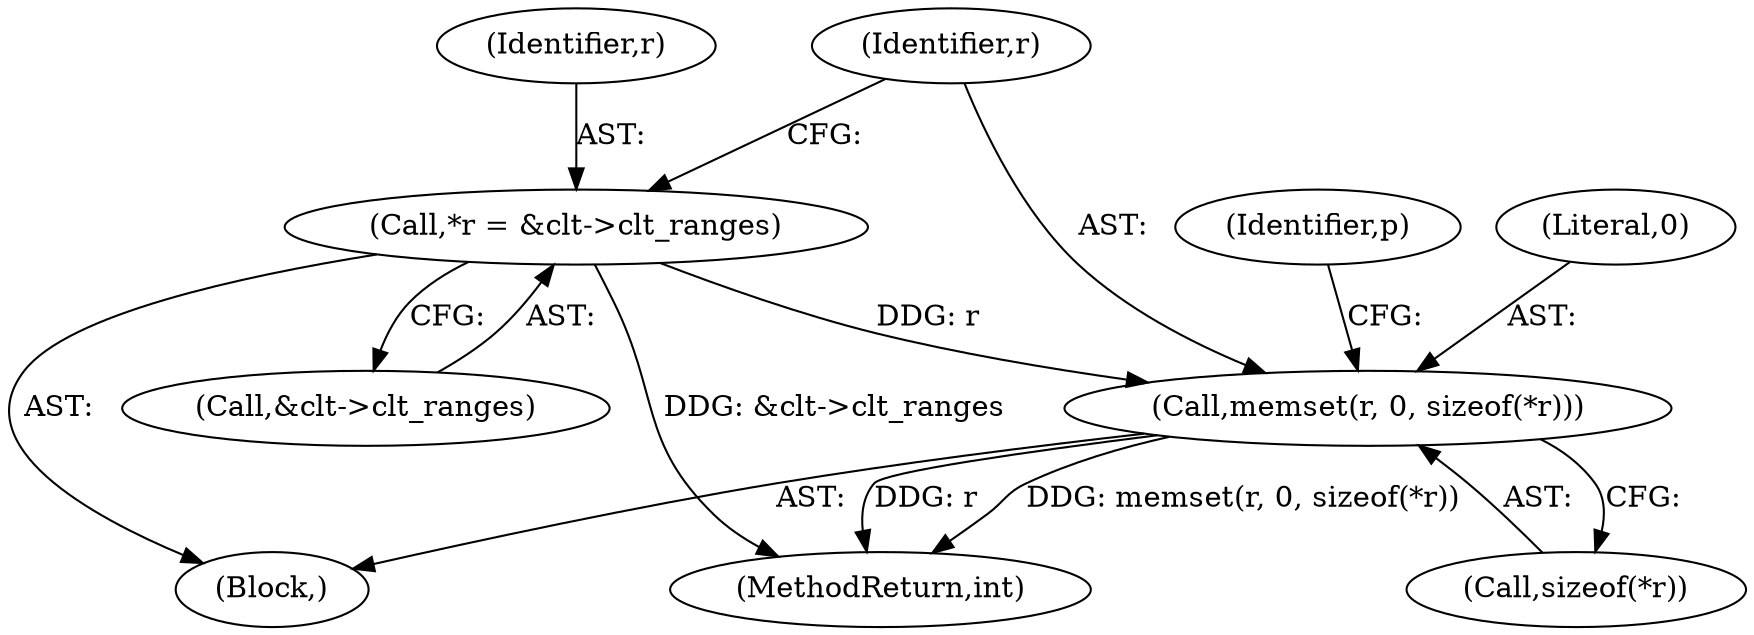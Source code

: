 digraph "0_src_142cfc82b932bc211218fbd7bdda8c7ce83f19df_0@API" {
"1000121" [label="(Call,memset(r, 0, sizeof(*r)))"];
"1000115" [label="(Call,*r = &clt->clt_ranges)"];
"1000116" [label="(Identifier,r)"];
"1000122" [label="(Identifier,r)"];
"1000107" [label="(Block,)"];
"1000117" [label="(Call,&clt->clt_ranges)"];
"1000121" [label="(Call,memset(r, 0, sizeof(*r)))"];
"1000217" [label="(MethodReturn,int)"];
"1000124" [label="(Call,sizeof(*r))"];
"1000130" [label="(Identifier,p)"];
"1000123" [label="(Literal,0)"];
"1000115" [label="(Call,*r = &clt->clt_ranges)"];
"1000121" -> "1000107"  [label="AST: "];
"1000121" -> "1000124"  [label="CFG: "];
"1000122" -> "1000121"  [label="AST: "];
"1000123" -> "1000121"  [label="AST: "];
"1000124" -> "1000121"  [label="AST: "];
"1000130" -> "1000121"  [label="CFG: "];
"1000121" -> "1000217"  [label="DDG: memset(r, 0, sizeof(*r))"];
"1000121" -> "1000217"  [label="DDG: r"];
"1000115" -> "1000121"  [label="DDG: r"];
"1000115" -> "1000107"  [label="AST: "];
"1000115" -> "1000117"  [label="CFG: "];
"1000116" -> "1000115"  [label="AST: "];
"1000117" -> "1000115"  [label="AST: "];
"1000122" -> "1000115"  [label="CFG: "];
"1000115" -> "1000217"  [label="DDG: &clt->clt_ranges"];
}
